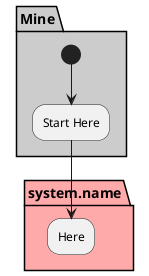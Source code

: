 @startuml


partition "Mine"  #cccccc {
  (*) --> "Start Here"
}

partition "system.name" #ffaaaa {
  "Start Here" --> "Here"
}

@enduml
